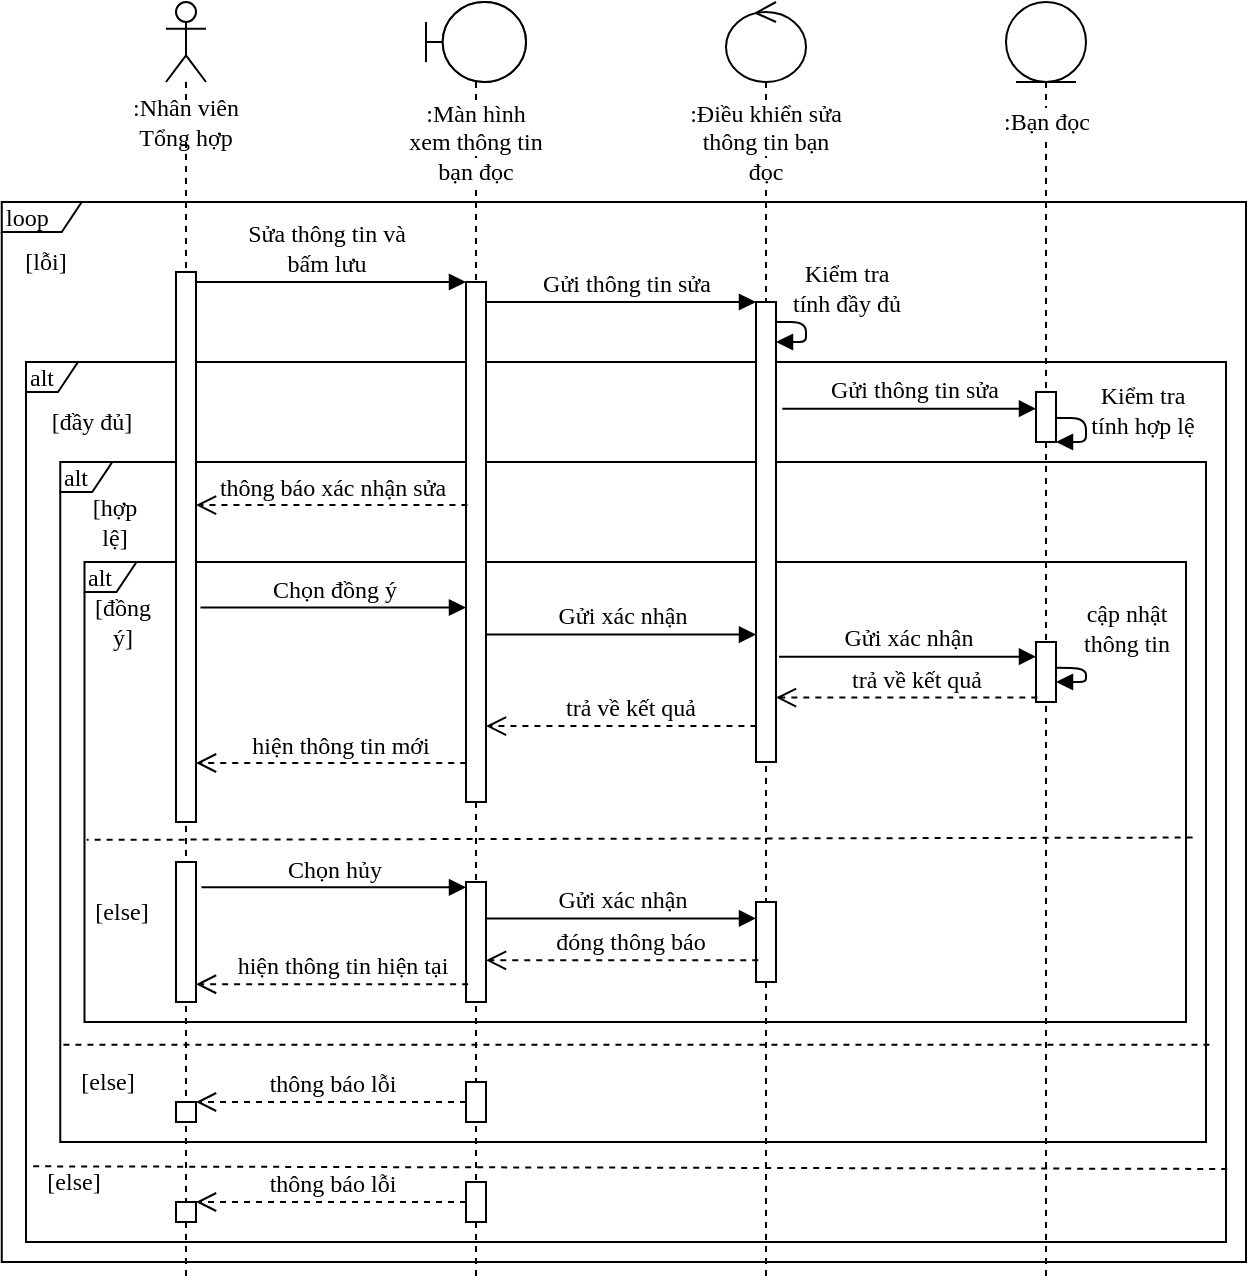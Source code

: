 <mxfile version="13.3.5" type="device"><diagram name="Page-1" id="13e1069c-82ec-6db2-03f1-153e76fe0fe0"><mxGraphModel dx="705" dy="350" grid="1" gridSize="10" guides="1" tooltips="1" connect="1" arrows="1" fold="1" page="1" pageScale="1" pageWidth="827" pageHeight="1169" background="#ffffff" math="0" shadow="0"><root><mxCell id="0"/><mxCell id="1" parent="0"/><mxCell id="8qlqytxQUJr07SuBDFED-2" value="loop" style="shape=umlFrame;whiteSpace=wrap;html=1;width=40;height=15;fontFamily=Times New Roman;fontSize=12;align=left;" parent="1" vertex="1"><mxGeometry x="17.88" y="120" width="622.12" height="530" as="geometry"/></mxCell><mxCell id="8qlqytxQUJr07SuBDFED-74" value="alt" style="shape=umlFrame;whiteSpace=wrap;html=1;width=26;height=15;fontFamily=Times New Roman;fontSize=12;align=left;" parent="1" vertex="1"><mxGeometry x="30" y="200" width="600" height="440" as="geometry"/></mxCell><mxCell id="Mqc2IqFKAtQLX73uKZ2_-26" value="alt" style="shape=umlFrame;whiteSpace=wrap;html=1;width=26;height=15;fontFamily=Times New Roman;fontSize=12;align=left;" parent="1" vertex="1"><mxGeometry x="47.13" y="250" width="572.87" height="340" as="geometry"/></mxCell><mxCell id="Mqc2IqFKAtQLX73uKZ2_-70" value="alt" style="shape=umlFrame;whiteSpace=wrap;html=1;width=26;height=15;fontFamily=Times New Roman;fontSize=12;align=left;" parent="1" vertex="1"><mxGeometry x="59.25" y="300" width="550.75" height="230" as="geometry"/></mxCell><mxCell id="tdb_ClGOePPP8fU_YmU6-1" value="" style="shape=umlLifeline;participant=umlActor;perimeter=lifelinePerimeter;whiteSpace=wrap;html=1;container=1;collapsible=0;recursiveResize=0;verticalAlign=top;spacingTop=36;labelBackgroundColor=#ffffff;outlineConnect=0;fontFamily=Times New Roman;fontSize=11;" parent="1" vertex="1"><mxGeometry x="100" y="20" width="20" height="640" as="geometry"/></mxCell><mxCell id="tdb_ClGOePPP8fU_YmU6-8" value="" style="html=1;points=[];perimeter=orthogonalPerimeter;fontFamily=Times New Roman;fontSize=12;" parent="tdb_ClGOePPP8fU_YmU6-1" vertex="1"><mxGeometry x="5" y="135" width="10" height="275" as="geometry"/></mxCell><mxCell id="8qlqytxQUJr07SuBDFED-80" value="" style="html=1;points=[];perimeter=orthogonalPerimeter;fontFamily=Times New Roman;fontSize=12;" parent="tdb_ClGOePPP8fU_YmU6-1" vertex="1"><mxGeometry x="5" y="600" width="10" height="10" as="geometry"/></mxCell><mxCell id="Mqc2IqFKAtQLX73uKZ2_-28" value="" style="html=1;points=[];perimeter=orthogonalPerimeter;fontFamily=Times New Roman;fontSize=12;" parent="tdb_ClGOePPP8fU_YmU6-1" vertex="1"><mxGeometry x="5" y="430" width="10" height="70" as="geometry"/></mxCell><mxCell id="Mqc2IqFKAtQLX73uKZ2_-88" value="" style="html=1;points=[];perimeter=orthogonalPerimeter;fontFamily=Times New Roman;fontSize=12;" parent="tdb_ClGOePPP8fU_YmU6-1" vertex="1"><mxGeometry x="5" y="550" width="10" height="10" as="geometry"/></mxCell><mxCell id="tdb_ClGOePPP8fU_YmU6-2" value="" style="shape=umlLifeline;participant=umlBoundary;perimeter=lifelinePerimeter;whiteSpace=wrap;html=1;container=1;collapsible=0;recursiveResize=0;verticalAlign=top;spacingTop=36;labelBackgroundColor=#ffffff;outlineConnect=0;fontFamily=Times New Roman;fontSize=12;" parent="1" vertex="1"><mxGeometry x="230" y="20" width="50" height="640" as="geometry"/></mxCell><mxCell id="Mqc2IqFKAtQLX73uKZ2_-75" value="" style="shape=umlLifeline;participant=umlBoundary;perimeter=lifelinePerimeter;whiteSpace=wrap;html=1;container=1;collapsible=0;recursiveResize=0;verticalAlign=top;spacingTop=36;labelBackgroundColor=#ffffff;outlineConnect=0;fontFamily=Times New Roman;fontSize=12;" parent="tdb_ClGOePPP8fU_YmU6-2" vertex="1"><mxGeometry width="50" height="640" as="geometry"/></mxCell><mxCell id="Mqc2IqFKAtQLX73uKZ2_-76" value="" style="html=1;points=[];perimeter=orthogonalPerimeter;fontFamily=Times New Roman;fontSize=12;" parent="Mqc2IqFKAtQLX73uKZ2_-75" vertex="1"><mxGeometry x="20" y="140" width="10" height="260" as="geometry"/></mxCell><mxCell id="Mqc2IqFKAtQLX73uKZ2_-29" value="" style="html=1;points=[];perimeter=orthogonalPerimeter;fontFamily=Times New Roman;fontSize=12;" parent="Mqc2IqFKAtQLX73uKZ2_-75" vertex="1"><mxGeometry x="20" y="440" width="10" height="60" as="geometry"/></mxCell><mxCell id="Mqc2IqFKAtQLX73uKZ2_-86" value="" style="html=1;points=[];perimeter=orthogonalPerimeter;fontFamily=Times New Roman;fontSize=12;" parent="Mqc2IqFKAtQLX73uKZ2_-75" vertex="1"><mxGeometry x="20" y="540" width="10" height="20" as="geometry"/></mxCell><mxCell id="Mqc2IqFKAtQLX73uKZ2_-87" value="thông báo lỗi" style="html=1;verticalAlign=bottom;endArrow=open;dashed=1;endSize=8;fontFamily=Times New Roman;fontSize=12;" parent="Mqc2IqFKAtQLX73uKZ2_-75" source="Mqc2IqFKAtQLX73uKZ2_-86" edge="1"><mxGeometry relative="1" as="geometry"><mxPoint x="20.41" y="655.53" as="sourcePoint"/><mxPoint x="-115.0" y="550" as="targetPoint"/></mxGeometry></mxCell><mxCell id="8qlqytxQUJr07SuBDFED-81" value="thông báo lỗi" style="html=1;verticalAlign=bottom;endArrow=open;dashed=1;endSize=8;fontFamily=Times New Roman;fontSize=12;" parent="Mqc2IqFKAtQLX73uKZ2_-75" source="8qlqytxQUJr07SuBDFED-82" edge="1"><mxGeometry relative="1" as="geometry"><mxPoint x="20.41" y="705.53" as="sourcePoint"/><mxPoint x="-115" y="600" as="targetPoint"/></mxGeometry></mxCell><mxCell id="8qlqytxQUJr07SuBDFED-82" value="" style="html=1;points=[];perimeter=orthogonalPerimeter;fontFamily=Times New Roman;fontSize=12;" parent="Mqc2IqFKAtQLX73uKZ2_-75" vertex="1"><mxGeometry x="20" y="590" width="10" height="20" as="geometry"/></mxCell><mxCell id="tdb_ClGOePPP8fU_YmU6-10" value="" style="html=1;points=[];perimeter=orthogonalPerimeter;fontFamily=Times New Roman;fontSize=12;" parent="tdb_ClGOePPP8fU_YmU6-2" vertex="1"><mxGeometry x="20" y="140" width="10" height="260" as="geometry"/></mxCell><mxCell id="tdb_ClGOePPP8fU_YmU6-3" value="" style="shape=umlLifeline;participant=umlControl;perimeter=lifelinePerimeter;whiteSpace=wrap;html=1;container=1;collapsible=0;recursiveResize=0;verticalAlign=top;spacingTop=36;labelBackgroundColor=#ffffff;outlineConnect=0;fontFamily=Times New Roman;fontSize=12;" parent="1" vertex="1"><mxGeometry x="380" y="20" width="40" height="640" as="geometry"/></mxCell><mxCell id="Mqc2IqFKAtQLX73uKZ2_-27" value="" style="html=1;points=[];perimeter=orthogonalPerimeter;fontFamily=Times New Roman;fontSize=12;" parent="tdb_ClGOePPP8fU_YmU6-3" vertex="1"><mxGeometry x="15" y="450" width="10" height="40" as="geometry"/></mxCell><mxCell id="tdb_ClGOePPP8fU_YmU6-4" value="" style="shape=umlLifeline;participant=umlEntity;perimeter=lifelinePerimeter;whiteSpace=wrap;html=1;container=1;collapsible=0;recursiveResize=0;verticalAlign=top;spacingTop=36;labelBackgroundColor=#ffffff;outlineConnect=0;fontFamily=Times New Roman;fontSize=12;" parent="1" vertex="1"><mxGeometry x="520" y="20" width="40" height="640" as="geometry"/></mxCell><mxCell id="Mqc2IqFKAtQLX73uKZ2_-67" value="" style="html=1;points=[];perimeter=orthogonalPerimeter;fontFamily=Times New Roman;fontSize=12;" parent="tdb_ClGOePPP8fU_YmU6-4" vertex="1"><mxGeometry x="15" y="195" width="10" height="25" as="geometry"/></mxCell><mxCell id="Mqc2IqFKAtQLX73uKZ2_-68" value="Kiểm tra&lt;br&gt;tính hợp lệ" style="html=1;verticalAlign=bottom;endArrow=block;fontFamily=Times New Roman;fontSize=12;" parent="tdb_ClGOePPP8fU_YmU6-4" source="Mqc2IqFKAtQLX73uKZ2_-67" target="Mqc2IqFKAtQLX73uKZ2_-67" edge="1"><mxGeometry x="0.298" y="30" width="80" relative="1" as="geometry"><mxPoint x="-105" y="170" as="sourcePoint"/><mxPoint x="25" y="221" as="targetPoint"/><Array as="points"><mxPoint x="40" y="208"/><mxPoint x="40" y="220"/></Array><mxPoint x="28" y="-29" as="offset"/></mxGeometry></mxCell><mxCell id="Mqc2IqFKAtQLX73uKZ2_-45" value="" style="html=1;points=[];perimeter=orthogonalPerimeter;fontFamily=Times New Roman;fontSize=12;" parent="tdb_ClGOePPP8fU_YmU6-4" vertex="1"><mxGeometry x="15" y="320" width="10" height="30" as="geometry"/></mxCell><mxCell id="Mqc2IqFKAtQLX73uKZ2_-37" value="cập nhật&lt;br&gt;thông tin" style="html=1;verticalAlign=bottom;endArrow=block;fontFamily=Times New Roman;fontSize=12;exitX=0.963;exitY=0.431;exitDx=0;exitDy=0;exitPerimeter=0;" parent="tdb_ClGOePPP8fU_YmU6-4" source="Mqc2IqFKAtQLX73uKZ2_-45" target="Mqc2IqFKAtQLX73uKZ2_-45" edge="1"><mxGeometry x="-0.177" y="20" width="80" relative="1" as="geometry"><mxPoint x="4.87" y="297.85" as="sourcePoint"/><mxPoint x="4.87" y="310.85" as="targetPoint"/><Array as="points"><mxPoint x="40" y="333"/><mxPoint x="40" y="340"/></Array><mxPoint y="-3" as="offset"/></mxGeometry></mxCell><mxCell id="GiUdu1NR9oItqfrMwQUK-1" value=":Nhân viên Tổng hợp" style="text;html=1;strokeColor=none;fillColor=#FFFFFF;align=center;verticalAlign=middle;whiteSpace=wrap;rounded=0;fontSize=12;fontFamily=Times New Roman;" parent="1" vertex="1"><mxGeometry x="75" y="70" width="70" height="20" as="geometry"/></mxCell><mxCell id="tdb_ClGOePPP8fU_YmU6-6" value="&lt;font style=&quot;font-size: 12px&quot;&gt;Sửa thông tin và&lt;br&gt;bấm lưu&lt;br&gt;&lt;/font&gt;" style="html=1;verticalAlign=bottom;endArrow=block;fontFamily=Times New Roman;fontSize=12;" parent="1" source="tdb_ClGOePPP8fU_YmU6-8" target="tdb_ClGOePPP8fU_YmU6-10" edge="1"><mxGeometry x="-0.037" width="80" relative="1" as="geometry"><mxPoint x="130" y="150" as="sourcePoint"/><mxPoint x="220" y="170" as="targetPoint"/><Array as="points"><mxPoint x="150" y="160"/></Array><mxPoint as="offset"/></mxGeometry></mxCell><mxCell id="tdb_ClGOePPP8fU_YmU6-9" value="Gửi thông tin sửa" style="html=1;verticalAlign=bottom;endArrow=block;fontFamily=Times New Roman;fontSize=12;" parent="1" source="tdb_ClGOePPP8fU_YmU6-10" target="tdb_ClGOePPP8fU_YmU6-12" edge="1"><mxGeometry x="0.032" width="80" relative="1" as="geometry"><mxPoint x="260.0" y="180" as="sourcePoint"/><mxPoint x="404.69" y="180" as="targetPoint"/><Array as="points"><mxPoint x="360" y="170"/></Array><mxPoint as="offset"/></mxGeometry></mxCell><mxCell id="tdb_ClGOePPP8fU_YmU6-12" value="" style="html=1;points=[];perimeter=orthogonalPerimeter;fontFamily=Times New Roman;fontSize=12;" parent="1" vertex="1"><mxGeometry x="395" y="170" width="10" height="230" as="geometry"/></mxCell><mxCell id="GiUdu1NR9oItqfrMwQUK-2" value="&lt;span style=&quot;background-color: rgb(255 , 255 , 255)&quot;&gt;:Màn hình xem thông tin bạn đọc&lt;/span&gt;" style="text;html=1;strokeColor=none;fillColor=none;align=center;verticalAlign=middle;whiteSpace=wrap;rounded=0;fontFamily=Times New Roman;fontSize=12;" parent="1" vertex="1"><mxGeometry x="220" y="80" width="70" height="20" as="geometry"/></mxCell><mxCell id="GiUdu1NR9oItqfrMwQUK-3" value="&lt;span style=&quot;background-color: rgb(255 , 255 , 255)&quot;&gt;:Điều khiển sửa thông tin bạn đọc&lt;/span&gt;" style="text;html=1;strokeColor=none;fillColor=none;align=center;verticalAlign=middle;whiteSpace=wrap;rounded=0;fontFamily=Times New Roman;fontSize=12;" parent="1" vertex="1"><mxGeometry x="360" y="80" width="80" height="20" as="geometry"/></mxCell><mxCell id="GiUdu1NR9oItqfrMwQUK-4" value="&lt;span style=&quot;background-color: rgb(255 , 255 , 255)&quot;&gt;:Bạn đọc&lt;/span&gt;" style="text;html=1;strokeColor=none;fillColor=none;align=center;verticalAlign=middle;whiteSpace=wrap;rounded=0;fontFamily=Times New Roman;fontSize=12;" parent="1" vertex="1"><mxGeometry x="512.5" y="70" width="55" height="20" as="geometry"/></mxCell><mxCell id="8qlqytxQUJr07SuBDFED-1" value="Kiểm tra&lt;br&gt;tính đầy đủ" style="html=1;verticalAlign=bottom;endArrow=block;fontFamily=Times New Roman;fontSize=12;" parent="1" source="tdb_ClGOePPP8fU_YmU6-12" target="tdb_ClGOePPP8fU_YmU6-12" edge="1"><mxGeometry x="-0.25" y="20" width="80" relative="1" as="geometry"><mxPoint x="400" y="180" as="sourcePoint"/><mxPoint x="539.33" y="160.1" as="targetPoint"/><Array as="points"><mxPoint x="420" y="180"/><mxPoint x="420" y="190"/></Array><mxPoint as="offset"/></mxGeometry></mxCell><mxCell id="8qlqytxQUJr07SuBDFED-3" value="[lỗi]" style="text;html=1;strokeColor=none;fillColor=none;align=center;verticalAlign=middle;whiteSpace=wrap;rounded=0;fontFamily=Times New Roman;fontSize=12;" parent="1" vertex="1"><mxGeometry x="30" y="140" width="20" height="20" as="geometry"/></mxCell><mxCell id="8qlqytxQUJr07SuBDFED-5" value="[đầy đủ]" style="text;html=1;strokeColor=none;fillColor=none;align=center;verticalAlign=middle;whiteSpace=wrap;rounded=0;fontFamily=Times New Roman;fontSize=12;" parent="1" vertex="1"><mxGeometry x="39.25" y="220" width="48.25" height="20" as="geometry"/></mxCell><mxCell id="8qlqytxQUJr07SuBDFED-27" value="[else]" style="text;html=1;strokeColor=none;fillColor=none;align=center;verticalAlign=middle;whiteSpace=wrap;rounded=0;fontFamily=Times New Roman;fontSize=12;" parent="1" vertex="1"><mxGeometry x="59.25" y="550" width="24" height="20" as="geometry"/></mxCell><mxCell id="Mqc2IqFKAtQLX73uKZ2_-22" value="thông báo xác nhận sửa" style="html=1;verticalAlign=bottom;endArrow=open;dashed=1;endSize=8;fontFamily=Times New Roman;fontSize=12;exitX=0.073;exitY=0.429;exitDx=0;exitDy=0;exitPerimeter=0;" parent="1" source="tdb_ClGOePPP8fU_YmU6-10" target="tdb_ClGOePPP8fU_YmU6-8" edge="1"><mxGeometry relative="1" as="geometry"><mxPoint x="251" y="229.58" as="sourcePoint"/><mxPoint x="115" y="229.58" as="targetPoint"/></mxGeometry></mxCell><mxCell id="Mqc2IqFKAtQLX73uKZ2_-30" value="[hợp lệ]" style="text;html=1;strokeColor=none;fillColor=none;align=center;verticalAlign=middle;whiteSpace=wrap;rounded=0;fontFamily=Times New Roman;fontSize=12;" parent="1" vertex="1"><mxGeometry x="59.25" y="270" width="30.75" height="20" as="geometry"/></mxCell><mxCell id="Mqc2IqFKAtQLX73uKZ2_-31" value="[else]" style="text;html=1;strokeColor=none;fillColor=none;align=center;verticalAlign=middle;whiteSpace=wrap;rounded=0;fontFamily=Times New Roman;fontSize=12;" parent="1" vertex="1"><mxGeometry x="66" y="465" width="24" height="20" as="geometry"/></mxCell><mxCell id="Mqc2IqFKAtQLX73uKZ2_-32" value="" style="endArrow=none;dashed=1;html=1;fontFamily=Times New Roman;fontSize=12;exitX=1.003;exitY=0.857;exitDx=0;exitDy=0;exitPerimeter=0;entryX=0;entryY=0.857;entryDx=0;entryDy=0;entryPerimeter=0;" parent="1" source="Mqc2IqFKAtQLX73uKZ2_-26" target="Mqc2IqFKAtQLX73uKZ2_-26" edge="1"><mxGeometry width="50" height="50" relative="1" as="geometry"><mxPoint x="623.575" y="460.88" as="sourcePoint"/><mxPoint x="24" y="463" as="targetPoint"/><Array as="points"/></mxGeometry></mxCell><mxCell id="Mqc2IqFKAtQLX73uKZ2_-33" value="Chọn đồng ý" style="html=1;verticalAlign=bottom;endArrow=block;fontFamily=Times New Roman;fontSize=12;exitX=1.222;exitY=0.61;exitDx=0;exitDy=0;exitPerimeter=0;" parent="1" source="tdb_ClGOePPP8fU_YmU6-8" target="tdb_ClGOePPP8fU_YmU6-10" edge="1"><mxGeometry width="80" relative="1" as="geometry"><mxPoint x="105" y="286" as="sourcePoint"/><mxPoint x="240" y="286.34" as="targetPoint"/><Array as="points"/></mxGeometry></mxCell><mxCell id="Mqc2IqFKAtQLX73uKZ2_-34" value="Gửi xác nhận" style="html=1;verticalAlign=bottom;endArrow=block;fontFamily=Times New Roman;fontSize=12;exitX=0.96;exitY=0.678;exitDx=0;exitDy=0;exitPerimeter=0;" parent="1" source="tdb_ClGOePPP8fU_YmU6-10" target="tdb_ClGOePPP8fU_YmU6-12" edge="1"><mxGeometry x="0.005" width="80" relative="1" as="geometry"><mxPoint x="260" y="276" as="sourcePoint"/><mxPoint x="385" y="300.08" as="targetPoint"/><Array as="points"/><mxPoint as="offset"/></mxGeometry></mxCell><mxCell id="Mqc2IqFKAtQLX73uKZ2_-35" value="Chọn hủy" style="html=1;verticalAlign=bottom;endArrow=block;fontFamily=Times New Roman;fontSize=12;exitX=1.271;exitY=0.181;exitDx=0;exitDy=0;exitPerimeter=0;" parent="1" source="Mqc2IqFKAtQLX73uKZ2_-28" target="Mqc2IqFKAtQLX73uKZ2_-29" edge="1"><mxGeometry width="80" relative="1" as="geometry"><mxPoint x="105" y="410" as="sourcePoint"/><mxPoint x="230" y="464.76" as="targetPoint"/><Array as="points"/></mxGeometry></mxCell><mxCell id="Mqc2IqFKAtQLX73uKZ2_-38" value="Gửi xác nhận" style="html=1;verticalAlign=bottom;endArrow=block;fontFamily=Times New Roman;fontSize=12;exitX=1.153;exitY=0.771;exitDx=0;exitDy=0;exitPerimeter=0;" parent="1" source="tdb_ClGOePPP8fU_YmU6-12" target="Mqc2IqFKAtQLX73uKZ2_-45" edge="1"><mxGeometry x="0.005" width="80" relative="1" as="geometry"><mxPoint x="394.7" y="310.4" as="sourcePoint"/><mxPoint x="515" y="310.4" as="targetPoint"/><Array as="points"/><mxPoint as="offset"/></mxGeometry></mxCell><mxCell id="Mqc2IqFKAtQLX73uKZ2_-39" value="trả về kết quả" style="html=1;verticalAlign=bottom;endArrow=open;dashed=1;endSize=8;fontFamily=Times New Roman;fontSize=12;exitX=0.067;exitY=0.926;exitDx=0;exitDy=0;exitPerimeter=0;" parent="1" source="Mqc2IqFKAtQLX73uKZ2_-45" target="tdb_ClGOePPP8fU_YmU6-12" edge="1"><mxGeometry x="-0.063" relative="1" as="geometry"><mxPoint x="520" y="340" as="sourcePoint"/><mxPoint x="395" y="340" as="targetPoint"/><mxPoint as="offset"/></mxGeometry></mxCell><mxCell id="Mqc2IqFKAtQLX73uKZ2_-40" value="trả về kết quả" style="html=1;verticalAlign=bottom;endArrow=open;dashed=1;endSize=8;fontFamily=Times New Roman;fontSize=12;exitX=0.022;exitY=0.922;exitDx=0;exitDy=0;exitPerimeter=0;" parent="1" source="tdb_ClGOePPP8fU_YmU6-12" target="tdb_ClGOePPP8fU_YmU6-10" edge="1"><mxGeometry x="-0.063" relative="1" as="geometry"><mxPoint x="383.9" y="353.92" as="sourcePoint"/><mxPoint x="280" y="354" as="targetPoint"/><mxPoint as="offset"/></mxGeometry></mxCell><mxCell id="Mqc2IqFKAtQLX73uKZ2_-41" value="hiện thông tin mới" style="html=1;verticalAlign=bottom;endArrow=open;dashed=1;endSize=8;fontFamily=Times New Roman;fontSize=12;exitX=0.011;exitY=0.925;exitDx=0;exitDy=0;exitPerimeter=0;" parent="1" source="tdb_ClGOePPP8fU_YmU6-10" target="tdb_ClGOePPP8fU_YmU6-8" edge="1"><mxGeometry x="-0.063" relative="1" as="geometry"><mxPoint x="239.46" y="365.44" as="sourcePoint"/><mxPoint x="105" y="365.44" as="targetPoint"/><mxPoint as="offset"/></mxGeometry></mxCell><mxCell id="Mqc2IqFKAtQLX73uKZ2_-42" value="Gửi xác nhận" style="html=1;verticalAlign=bottom;endArrow=block;fontFamily=Times New Roman;fontSize=12;exitX=1.013;exitY=0.304;exitDx=0;exitDy=0;exitPerimeter=0;" parent="1" source="Mqc2IqFKAtQLX73uKZ2_-29" target="Mqc2IqFKAtQLX73uKZ2_-27" edge="1"><mxGeometry width="80" relative="1" as="geometry"><mxPoint x="250" y="420" as="sourcePoint"/><mxPoint x="385" y="420" as="targetPoint"/><Array as="points"/></mxGeometry></mxCell><mxCell id="Mqc2IqFKAtQLX73uKZ2_-43" value="đóng thông báo" style="html=1;verticalAlign=bottom;endArrow=open;dashed=1;endSize=8;fontFamily=Times New Roman;fontSize=12;exitX=0.113;exitY=0.729;exitDx=0;exitDy=0;exitPerimeter=0;" parent="1" source="Mqc2IqFKAtQLX73uKZ2_-27" target="Mqc2IqFKAtQLX73uKZ2_-29" edge="1"><mxGeometry x="-0.063" relative="1" as="geometry"><mxPoint x="396" y="504" as="sourcePoint"/><mxPoint x="241.43" y="450.0" as="targetPoint"/><mxPoint as="offset"/></mxGeometry></mxCell><mxCell id="Mqc2IqFKAtQLX73uKZ2_-44" value="hiện thông tin hiện tại" style="html=1;verticalAlign=bottom;endArrow=open;dashed=1;endSize=8;fontFamily=Times New Roman;fontSize=12;exitX=0.107;exitY=0.852;exitDx=0;exitDy=0;exitPerimeter=0;" parent="1" source="Mqc2IqFKAtQLX73uKZ2_-29" target="Mqc2IqFKAtQLX73uKZ2_-28" edge="1"><mxGeometry x="-0.063" relative="1" as="geometry"><mxPoint x="234.46" y="460.0" as="sourcePoint"/><mxPoint x="100" y="460.0" as="targetPoint"/><mxPoint as="offset"/></mxGeometry></mxCell><mxCell id="Mqc2IqFKAtQLX73uKZ2_-61" value="" style="endArrow=none;dashed=1;html=1;fontFamily=Times New Roman;fontSize=12;exitX=1.001;exitY=0.917;exitDx=0;exitDy=0;exitPerimeter=0;entryX=0.001;entryY=0.914;entryDx=0;entryDy=0;entryPerimeter=0;" parent="1" source="8qlqytxQUJr07SuBDFED-74" target="8qlqytxQUJr07SuBDFED-74" edge="1"><mxGeometry width="50" height="50" relative="1" as="geometry"><mxPoint x="724.97" y="620.0" as="sourcePoint"/><mxPoint x="10.0" y="620.0" as="targetPoint"/><Array as="points"/></mxGeometry></mxCell><mxCell id="Mqc2IqFKAtQLX73uKZ2_-66" value="Gửi thông tin sửa" style="html=1;verticalAlign=bottom;endArrow=block;fontFamily=Times New Roman;fontSize=12;exitX=1.314;exitY=0.232;exitDx=0;exitDy=0;exitPerimeter=0;" parent="1" source="tdb_ClGOePPP8fU_YmU6-12" target="Mqc2IqFKAtQLX73uKZ2_-67" edge="1"><mxGeometry x="0.032" width="80" relative="1" as="geometry"><mxPoint x="400" y="230" as="sourcePoint"/><mxPoint x="535" y="229.66" as="targetPoint"/><Array as="points"/><mxPoint as="offset"/></mxGeometry></mxCell><mxCell id="Mqc2IqFKAtQLX73uKZ2_-71" value="[đồng ý]" style="text;html=1;strokeColor=none;fillColor=none;align=center;verticalAlign=middle;whiteSpace=wrap;rounded=0;fontFamily=Times New Roman;fontSize=12;" parent="1" vertex="1"><mxGeometry x="63.25" y="320" width="30.75" height="20" as="geometry"/></mxCell><mxCell id="Mqc2IqFKAtQLX73uKZ2_-85" value="" style="endArrow=none;dashed=1;html=1;fontFamily=Times New Roman;fontSize=12;exitX=1.006;exitY=0.599;exitDx=0;exitDy=0;exitPerimeter=0;entryX=0.002;entryY=0.604;entryDx=0;entryDy=0;entryPerimeter=0;" parent="1" source="Mqc2IqFKAtQLX73uKZ2_-70" target="Mqc2IqFKAtQLX73uKZ2_-70" edge="1"><mxGeometry width="50" height="50" relative="1" as="geometry"><mxPoint x="740.53" y="551.6" as="sourcePoint"/><mxPoint x="55.77" y="551.6" as="targetPoint"/><Array as="points"/></mxGeometry></mxCell><mxCell id="Mqc2IqFKAtQLX73uKZ2_-89" value="[else]" style="text;html=1;strokeColor=none;fillColor=none;align=center;verticalAlign=middle;whiteSpace=wrap;rounded=0;fontFamily=Times New Roman;fontSize=12;" parent="1" vertex="1"><mxGeometry x="42" y="600" width="24" height="20" as="geometry"/></mxCell></root></mxGraphModel></diagram></mxfile>